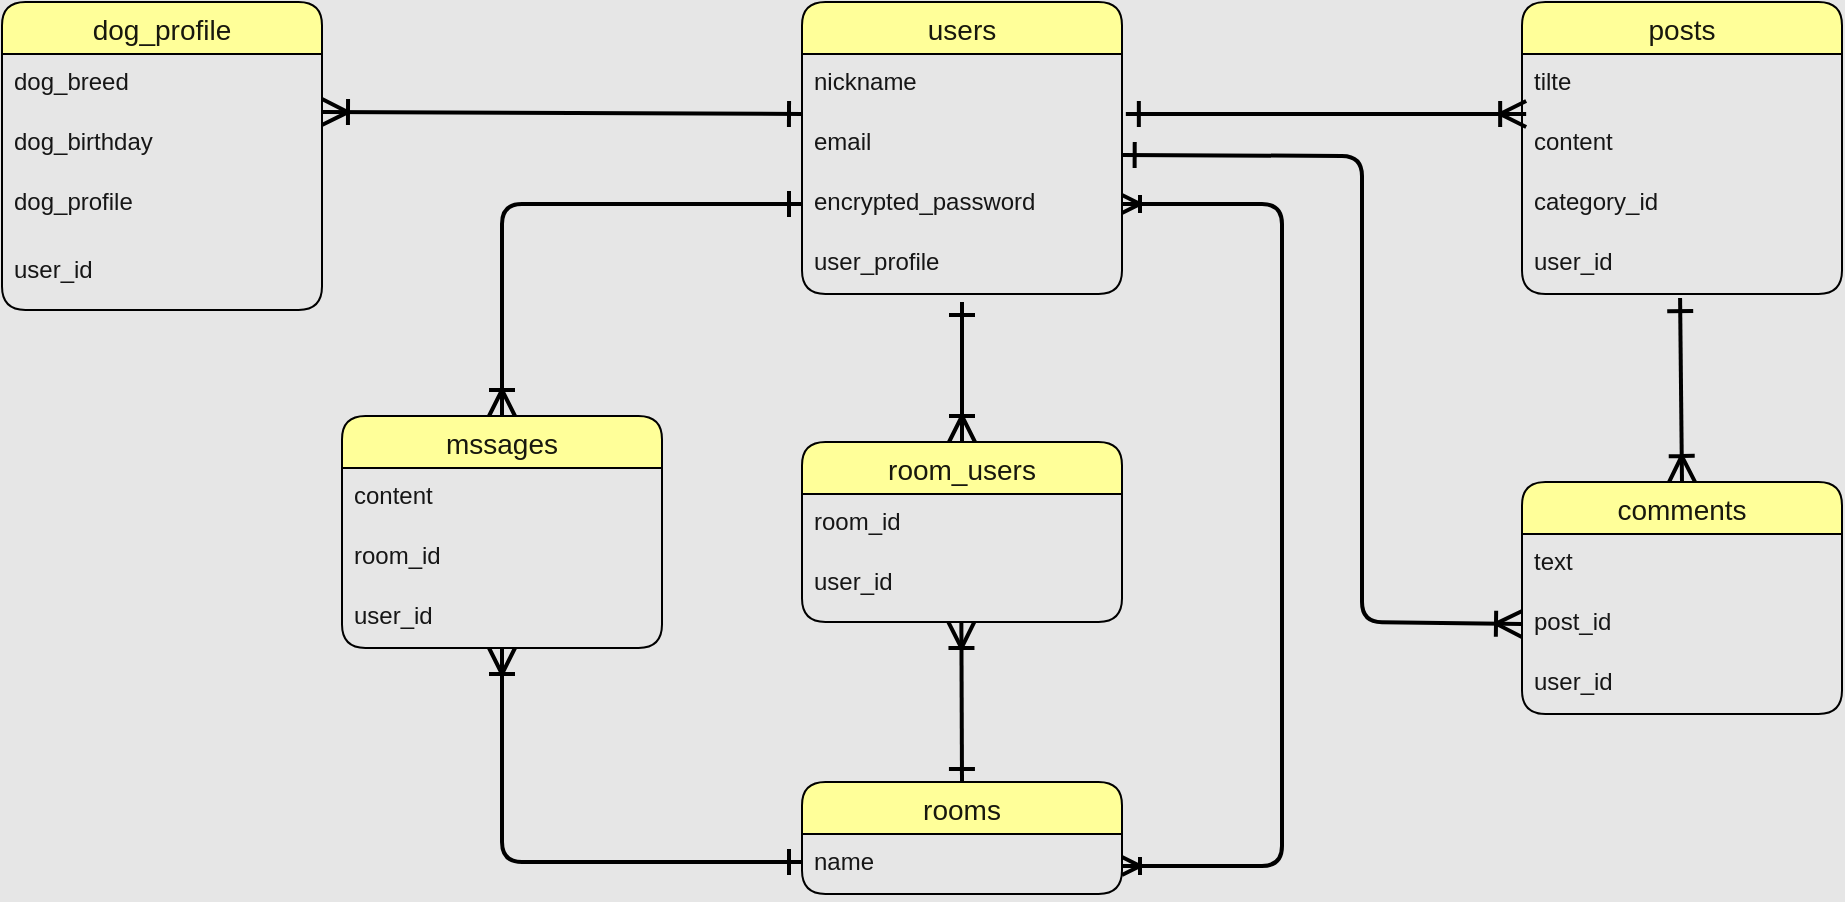 <mxfile>
    <diagram id="78QDU4euJapSD1326i99" name="ページ1">
        <mxGraphModel dx="1576" dy="576" grid="1" gridSize="10" guides="1" tooltips="1" connect="1" arrows="1" fold="1" page="1" pageScale="1" pageWidth="827" pageHeight="1169" background="#E6E6E6" math="0" shadow="0">
            <root>
                <mxCell id="0"/>
                <mxCell id="1" parent="0"/>
                <mxCell id="2" value="posts" style="swimlane;fontStyle=0;childLayout=stackLayout;horizontal=1;startSize=26;horizontalStack=0;resizeParent=1;resizeParentMax=0;resizeLast=0;collapsible=1;marginBottom=0;align=center;fontSize=14;rounded=1;fontColor=#000000;labelBackgroundColor=none;textOpacity=90;labelBorderColor=none;fillColor=#FFFF99;" parent="1" vertex="1">
                    <mxGeometry x="480" y="40" width="160" height="146" as="geometry"/>
                </mxCell>
                <mxCell id="3" value="tilte" style="text;strokeColor=none;fillColor=none;spacingLeft=4;spacingRight=4;overflow=hidden;rotatable=0;points=[[0,0.5],[1,0.5]];portConstraint=eastwest;fontSize=12;rounded=1;fontColor=#000000;labelBackgroundColor=none;textOpacity=90;labelBorderColor=none;" parent="2" vertex="1">
                    <mxGeometry y="26" width="160" height="30" as="geometry"/>
                </mxCell>
                <mxCell id="4" value="content" style="text;strokeColor=none;fillColor=none;spacingLeft=4;spacingRight=4;overflow=hidden;rotatable=0;points=[[0,0.5],[1,0.5]];portConstraint=eastwest;fontSize=12;rounded=1;fontColor=#000000;labelBackgroundColor=none;textOpacity=90;labelBorderColor=none;" parent="2" vertex="1">
                    <mxGeometry y="56" width="160" height="30" as="geometry"/>
                </mxCell>
                <mxCell id="5" value="category_id" style="text;strokeColor=none;fillColor=none;spacingLeft=4;spacingRight=4;overflow=hidden;rotatable=0;points=[[0,0.5],[1,0.5]];portConstraint=eastwest;fontSize=12;rounded=1;fontColor=#000000;labelBackgroundColor=none;textOpacity=90;labelBorderColor=none;" parent="2" vertex="1">
                    <mxGeometry y="86" width="160" height="30" as="geometry"/>
                </mxCell>
                <mxCell id="7" value="user_id" style="text;strokeColor=none;fillColor=none;spacingLeft=4;spacingRight=4;overflow=hidden;rotatable=0;points=[[0,0.5],[1,0.5]];portConstraint=eastwest;fontSize=12;rounded=1;fontColor=#000000;labelBackgroundColor=none;textOpacity=90;labelBorderColor=none;" parent="2" vertex="1">
                    <mxGeometry y="116" width="160" height="30" as="geometry"/>
                </mxCell>
                <mxCell id="8" value="users" style="swimlane;fontStyle=0;childLayout=stackLayout;horizontal=1;startSize=26;horizontalStack=0;resizeParent=1;resizeParentMax=0;resizeLast=0;collapsible=1;marginBottom=0;align=center;fontSize=14;rounded=1;fillColor=#FFFF99;fontColor=#000000;labelBackgroundColor=none;textOpacity=90;labelBorderColor=none;" parent="1" vertex="1">
                    <mxGeometry x="120" y="40" width="160" height="146" as="geometry"/>
                </mxCell>
                <mxCell id="9" value="nickname" style="text;strokeColor=none;fillColor=none;spacingLeft=4;spacingRight=4;overflow=hidden;rotatable=0;points=[[0,0.5],[1,0.5]];portConstraint=eastwest;fontSize=12;rounded=1;fontColor=#000000;labelBackgroundColor=none;textOpacity=90;labelBorderColor=none;" parent="8" vertex="1">
                    <mxGeometry y="26" width="160" height="30" as="geometry"/>
                </mxCell>
                <mxCell id="10" value="email" style="text;strokeColor=none;fillColor=none;spacingLeft=4;spacingRight=4;overflow=hidden;rotatable=0;points=[[0,0.5],[1,0.5]];portConstraint=eastwest;fontSize=12;rounded=1;fontColor=#000000;labelBackgroundColor=none;textOpacity=90;labelBorderColor=none;" parent="8" vertex="1">
                    <mxGeometry y="56" width="160" height="30" as="geometry"/>
                </mxCell>
                <mxCell id="11" value="encrypted_password" style="text;strokeColor=none;fillColor=none;spacingLeft=4;spacingRight=4;overflow=hidden;rotatable=0;points=[[0,0.5],[1,0.5]];portConstraint=eastwest;fontSize=12;rounded=1;fontColor=#000000;labelBackgroundColor=none;textOpacity=90;labelBorderColor=none;" parent="8" vertex="1">
                    <mxGeometry y="86" width="160" height="30" as="geometry"/>
                </mxCell>
                <mxCell id="12" value="user_profile" style="text;strokeColor=none;fillColor=none;spacingLeft=4;spacingRight=4;overflow=hidden;rotatable=0;points=[[0,0.5],[1,0.5]];portConstraint=eastwest;fontSize=12;rounded=1;fontColor=#000000;labelBackgroundColor=none;textOpacity=90;labelBorderColor=none;" parent="8" vertex="1">
                    <mxGeometry y="116" width="160" height="30" as="geometry"/>
                </mxCell>
                <mxCell id="17" value="rooms" style="swimlane;fontStyle=0;childLayout=stackLayout;horizontal=1;startSize=26;horizontalStack=0;resizeParent=1;resizeParentMax=0;resizeLast=0;collapsible=1;marginBottom=0;align=center;fontSize=14;rounded=1;fontColor=#000000;labelBackgroundColor=none;textOpacity=90;labelBorderColor=none;fillColor=#FFFF99;" parent="1" vertex="1">
                    <mxGeometry x="120" y="430" width="160" height="56" as="geometry"/>
                </mxCell>
                <mxCell id="18" value="name" style="text;strokeColor=none;fillColor=none;spacingLeft=4;spacingRight=4;overflow=hidden;rotatable=0;points=[[0,0.5],[1,0.5]];portConstraint=eastwest;fontSize=12;rounded=1;fontColor=#000000;labelBackgroundColor=none;textOpacity=90;labelBorderColor=none;" parent="17" vertex="1">
                    <mxGeometry y="26" width="160" height="30" as="geometry"/>
                </mxCell>
                <mxCell id="40" style="edgeStyle=none;html=1;exitX=0;exitY=0.75;exitDx=0;exitDy=0;rounded=1;fontColor=#000000;labelBackgroundColor=none;textOpacity=90;labelBorderColor=none;" parent="17" source="17" target="18" edge="1">
                    <mxGeometry relative="1" as="geometry"/>
                </mxCell>
                <mxCell id="22" value="room_users" style="swimlane;fontStyle=0;childLayout=stackLayout;horizontal=1;startSize=26;horizontalStack=0;resizeParent=1;resizeParentMax=0;resizeLast=0;collapsible=1;marginBottom=0;align=center;fontSize=14;rounded=1;fontColor=#000000;labelBackgroundColor=none;textOpacity=90;labelBorderColor=none;fillStyle=auto;swimlaneFillColor=none;fillColor=#FFFF99;" parent="1" vertex="1">
                    <mxGeometry x="120" y="260" width="160" height="90" as="geometry"/>
                </mxCell>
                <mxCell id="23" value="room_id" style="text;strokeColor=none;fillColor=none;spacingLeft=4;spacingRight=4;overflow=hidden;rotatable=0;points=[[0,0.5],[1,0.5]];portConstraint=eastwest;fontSize=12;rounded=1;fontColor=#000000;labelBackgroundColor=none;textOpacity=90;labelBorderColor=none;" parent="22" vertex="1">
                    <mxGeometry y="26" width="160" height="30" as="geometry"/>
                </mxCell>
                <mxCell id="24" value="user_id" style="text;strokeColor=none;fillColor=none;spacingLeft=4;spacingRight=4;overflow=hidden;rotatable=0;points=[[0,0.5],[1,0.5]];portConstraint=eastwest;fontSize=12;rounded=1;fontColor=#000000;labelBackgroundColor=none;textOpacity=90;labelBorderColor=none;" parent="22" vertex="1">
                    <mxGeometry y="56" width="160" height="34" as="geometry"/>
                </mxCell>
                <mxCell id="27" value="mssages" style="swimlane;fontStyle=0;childLayout=stackLayout;horizontal=1;startSize=26;horizontalStack=0;resizeParent=1;resizeParentMax=0;resizeLast=0;collapsible=1;marginBottom=0;align=center;fontSize=14;rounded=1;fontColor=#000000;labelBackgroundColor=none;textOpacity=90;labelBorderColor=none;fillColor=#FFFF99;" parent="1" vertex="1">
                    <mxGeometry x="-110" y="247" width="160" height="116" as="geometry"/>
                </mxCell>
                <mxCell id="28" value="content" style="text;strokeColor=none;fillColor=none;spacingLeft=4;spacingRight=4;overflow=hidden;rotatable=0;points=[[0,0.5],[1,0.5]];portConstraint=eastwest;fontSize=12;rounded=1;fontColor=#000000;labelBackgroundColor=none;textOpacity=90;labelBorderColor=none;" parent="27" vertex="1">
                    <mxGeometry y="26" width="160" height="30" as="geometry"/>
                </mxCell>
                <mxCell id="29" value="room_id" style="text;strokeColor=none;fillColor=none;spacingLeft=4;spacingRight=4;overflow=hidden;rotatable=0;points=[[0,0.5],[1,0.5]];portConstraint=eastwest;fontSize=12;rounded=1;fontColor=#000000;labelBackgroundColor=none;textOpacity=90;labelBorderColor=none;" parent="27" vertex="1">
                    <mxGeometry y="56" width="160" height="30" as="geometry"/>
                </mxCell>
                <mxCell id="30" value="user_id" style="text;strokeColor=none;fillColor=none;spacingLeft=4;spacingRight=4;overflow=hidden;rotatable=0;points=[[0,0.5],[1,0.5]];portConstraint=eastwest;fontSize=12;rounded=1;fontColor=#000000;labelBackgroundColor=none;textOpacity=90;labelBorderColor=none;" parent="27" vertex="1">
                    <mxGeometry y="86" width="160" height="30" as="geometry"/>
                </mxCell>
                <mxCell id="32" value="" style="fontSize=12;html=1;endArrow=ERoneToMany;entryX=0.013;entryY=0;entryDx=0;entryDy=0;exitX=1.012;exitY=0;exitDx=0;exitDy=0;startArrow=ERone;startFill=0;strokeWidth=2;endSize=10;startSize=10;exitPerimeter=0;entryPerimeter=0;rounded=1;fontColor=#000000;labelBackgroundColor=none;textOpacity=90;labelBorderColor=none;" parent="1" source="10" target="4" edge="1">
                    <mxGeometry width="100" height="100" relative="1" as="geometry">
                        <mxPoint x="360" y="240" as="sourcePoint"/>
                        <mxPoint x="460" y="140" as="targetPoint"/>
                    </mxGeometry>
                </mxCell>
                <mxCell id="33" value="" style="fontSize=12;html=1;endArrow=ERoneToMany;entryX=0.5;entryY=0;entryDx=0;entryDy=0;startArrow=ERone;startFill=0;strokeWidth=2;endSize=10;startSize=10;rounded=1;fontColor=#000000;labelBackgroundColor=none;textOpacity=90;labelBorderColor=none;" parent="1" target="22" edge="1">
                    <mxGeometry width="100" height="100" relative="1" as="geometry">
                        <mxPoint x="200" y="190" as="sourcePoint"/>
                        <mxPoint x="450" y="340" as="targetPoint"/>
                    </mxGeometry>
                </mxCell>
                <mxCell id="34" value="" style="fontSize=12;html=1;endArrow=ERoneToMany;entryX=0.498;entryY=1;entryDx=0;entryDy=0;exitX=0.5;exitY=0;exitDx=0;exitDy=0;startArrow=ERone;startFill=0;strokeWidth=2;endSize=10;startSize=10;entryPerimeter=0;rounded=1;fontColor=#000000;labelBackgroundColor=none;textOpacity=90;labelBorderColor=none;" parent="1" source="17" target="24" edge="1">
                    <mxGeometry width="100" height="100" relative="1" as="geometry">
                        <mxPoint x="300" y="161" as="sourcePoint"/>
                        <mxPoint x="500" y="161" as="targetPoint"/>
                    </mxGeometry>
                </mxCell>
                <mxCell id="35" value="" style="edgeStyle=orthogonalEdgeStyle;fontSize=12;html=1;endArrow=ERoneToMany;startArrow=ERoneToMany;strokeWidth=2;entryX=1;entryY=0.5;entryDx=0;entryDy=0;rounded=1;fontColor=#000000;labelBackgroundColor=none;textOpacity=90;labelBorderColor=none;" parent="1" target="11" edge="1">
                    <mxGeometry width="100" height="100" relative="1" as="geometry">
                        <mxPoint x="280" y="472" as="sourcePoint"/>
                        <mxPoint x="100" y="220" as="targetPoint"/>
                        <Array as="points">
                            <mxPoint x="360" y="472"/>
                            <mxPoint x="360" y="141"/>
                        </Array>
                    </mxGeometry>
                </mxCell>
                <mxCell id="36" value="" style="fontSize=12;html=1;endArrow=ERoneToMany;entryX=0.5;entryY=0;entryDx=0;entryDy=0;startArrow=ERone;startFill=0;strokeWidth=2;endSize=10;startSize=10;edgeStyle=orthogonalEdgeStyle;rounded=1;fontColor=#000000;labelBackgroundColor=none;textOpacity=90;labelBorderColor=none;" parent="1" target="27" edge="1">
                    <mxGeometry width="100" height="100" relative="1" as="geometry">
                        <mxPoint x="120" y="141" as="sourcePoint"/>
                        <mxPoint x="490" y="151" as="targetPoint"/>
                        <Array as="points">
                            <mxPoint x="-30" y="141"/>
                        </Array>
                    </mxGeometry>
                </mxCell>
                <mxCell id="37" value="" style="fontSize=12;html=1;endArrow=ERoneToMany;entryX=0.5;entryY=1;entryDx=0;entryDy=0;startArrow=ERone;startFill=0;strokeWidth=2;endSize=10;startSize=10;edgeStyle=orthogonalEdgeStyle;rounded=1;fontColor=#000000;labelBackgroundColor=none;textOpacity=90;labelBorderColor=none;" parent="1" source="18" target="27" edge="1">
                    <mxGeometry width="100" height="100" relative="1" as="geometry">
                        <mxPoint x="240" y="520" as="sourcePoint"/>
                        <mxPoint x="500" y="161" as="targetPoint"/>
                        <Array as="points">
                            <mxPoint x="-30" y="470"/>
                        </Array>
                    </mxGeometry>
                </mxCell>
                <mxCell id="41" value="dog_profile" style="swimlane;fontStyle=0;childLayout=stackLayout;horizontal=1;startSize=26;horizontalStack=0;resizeParent=1;resizeParentMax=0;resizeLast=0;collapsible=1;marginBottom=0;align=center;fontSize=14;rounded=1;fontColor=#000000;labelBackgroundColor=none;textOpacity=90;labelBorderColor=none;fillColor=#FFFF99;" parent="1" vertex="1">
                    <mxGeometry x="-280" y="40" width="160" height="154" as="geometry"/>
                </mxCell>
                <mxCell id="38" value="dog_breed" style="text;strokeColor=none;fillColor=none;spacingLeft=4;spacingRight=4;overflow=hidden;rotatable=0;points=[[0,0.5],[1,0.5]];portConstraint=eastwest;fontSize=12;rounded=1;fontColor=#000000;labelBackgroundColor=none;textOpacity=90;labelBorderColor=none;" parent="41" vertex="1">
                    <mxGeometry y="26" width="160" height="30" as="geometry"/>
                </mxCell>
                <mxCell id="15" value="dog_birthday" style="text;strokeColor=none;fillColor=none;spacingLeft=4;spacingRight=4;overflow=hidden;rotatable=0;points=[[0,0.5],[1,0.5]];portConstraint=eastwest;fontSize=12;rounded=1;fontColor=#000000;labelBackgroundColor=none;textOpacity=90;labelBorderColor=none;" parent="41" vertex="1">
                    <mxGeometry y="56" width="160" height="30" as="geometry"/>
                </mxCell>
                <mxCell id="13" value="dog_profile" style="text;strokeColor=none;fillColor=none;spacingLeft=4;spacingRight=4;overflow=hidden;rotatable=0;points=[[0,0.5],[1,0.5]];portConstraint=eastwest;fontSize=12;rounded=1;fontColor=#000000;labelBackgroundColor=none;textOpacity=90;labelBorderColor=none;" parent="41" vertex="1">
                    <mxGeometry y="86" width="160" height="34" as="geometry"/>
                </mxCell>
                <mxCell id="45" value="user_id" style="text;strokeColor=none;fillColor=none;spacingLeft=4;spacingRight=4;overflow=hidden;rotatable=0;points=[[0,0.5],[1,0.5]];portConstraint=eastwest;fontSize=12;rounded=1;fontColor=#000000;labelBackgroundColor=none;textOpacity=90;labelBorderColor=none;" parent="41" vertex="1">
                    <mxGeometry y="120" width="160" height="34" as="geometry"/>
                </mxCell>
                <mxCell id="46" value="" style="fontSize=12;html=1;endArrow=ERoneToMany;startArrow=ERone;startFill=0;strokeWidth=2;endSize=10;startSize=10;exitX=0;exitY=0.5;exitDx=0;exitDy=0;rounded=1;fontColor=#000000;labelBackgroundColor=none;textOpacity=90;labelBorderColor=none;" parent="1" edge="1">
                    <mxGeometry width="100" height="100" relative="1" as="geometry">
                        <mxPoint x="120" y="96" as="sourcePoint"/>
                        <mxPoint x="-120" y="95" as="targetPoint"/>
                    </mxGeometry>
                </mxCell>
                <mxCell id="48" value="comments" style="swimlane;fontStyle=0;childLayout=stackLayout;horizontal=1;startSize=26;horizontalStack=0;resizeParent=1;resizeParentMax=0;resizeLast=0;collapsible=1;marginBottom=0;align=center;fontSize=14;rounded=1;fontColor=#000000;labelBackgroundColor=none;textOpacity=90;labelBorderColor=none;fillColor=#FFFF99;" vertex="1" parent="1">
                    <mxGeometry x="480" y="280" width="160" height="116" as="geometry"/>
                </mxCell>
                <mxCell id="49" value="text" style="text;strokeColor=none;fillColor=none;spacingLeft=4;spacingRight=4;overflow=hidden;rotatable=0;points=[[0,0.5],[1,0.5]];portConstraint=eastwest;fontSize=12;rounded=1;fontColor=#000000;labelBackgroundColor=none;textOpacity=90;labelBorderColor=none;" vertex="1" parent="48">
                    <mxGeometry y="26" width="160" height="30" as="geometry"/>
                </mxCell>
                <mxCell id="51" value="post_id" style="text;strokeColor=none;fillColor=none;spacingLeft=4;spacingRight=4;overflow=hidden;rotatable=0;points=[[0,0.5],[1,0.5]];portConstraint=eastwest;fontSize=12;rounded=1;fontColor=#000000;labelBackgroundColor=none;textOpacity=90;labelBorderColor=none;" vertex="1" parent="48">
                    <mxGeometry y="56" width="160" height="30" as="geometry"/>
                </mxCell>
                <mxCell id="52" value="user_id" style="text;strokeColor=none;fillColor=none;spacingLeft=4;spacingRight=4;overflow=hidden;rotatable=0;points=[[0,0.5],[1,0.5]];portConstraint=eastwest;fontSize=12;rounded=1;fontColor=#000000;labelBackgroundColor=none;textOpacity=90;labelBorderColor=none;" vertex="1" parent="48">
                    <mxGeometry y="86" width="160" height="30" as="geometry"/>
                </mxCell>
                <mxCell id="53" value="" style="fontSize=12;html=1;endArrow=ERoneToMany;entryX=0;entryY=0.5;entryDx=0;entryDy=0;exitX=1.012;exitY=0;exitDx=0;exitDy=0;startArrow=ERone;startFill=0;strokeWidth=2;endSize=10;startSize=10;exitPerimeter=0;rounded=1;fontColor=#000000;labelBackgroundColor=none;textOpacity=90;labelBorderColor=none;" edge="1" parent="1" target="51">
                    <mxGeometry width="100" height="100" relative="1" as="geometry">
                        <mxPoint x="279.84" y="116.5" as="sourcePoint"/>
                        <mxPoint x="480.0" y="116.5" as="targetPoint"/>
                        <Array as="points">
                            <mxPoint x="400" y="117"/>
                            <mxPoint x="400" y="240"/>
                            <mxPoint x="400" y="350"/>
                        </Array>
                    </mxGeometry>
                </mxCell>
                <mxCell id="54" value="" style="fontSize=12;html=1;endArrow=ERoneToMany;entryX=0.5;entryY=0;entryDx=0;entryDy=0;exitX=0.494;exitY=1.067;exitDx=0;exitDy=0;startArrow=ERone;startFill=0;strokeWidth=2;endSize=10;startSize=10;exitPerimeter=0;rounded=1;fontColor=#000000;labelBackgroundColor=none;textOpacity=90;labelBorderColor=none;" edge="1" parent="1" source="7" target="48">
                    <mxGeometry width="100" height="100" relative="1" as="geometry">
                        <mxPoint x="291.92" y="106" as="sourcePoint"/>
                        <mxPoint x="492.08" y="106" as="targetPoint"/>
                    </mxGeometry>
                </mxCell>
            </root>
        </mxGraphModel>
    </diagram>
</mxfile>
